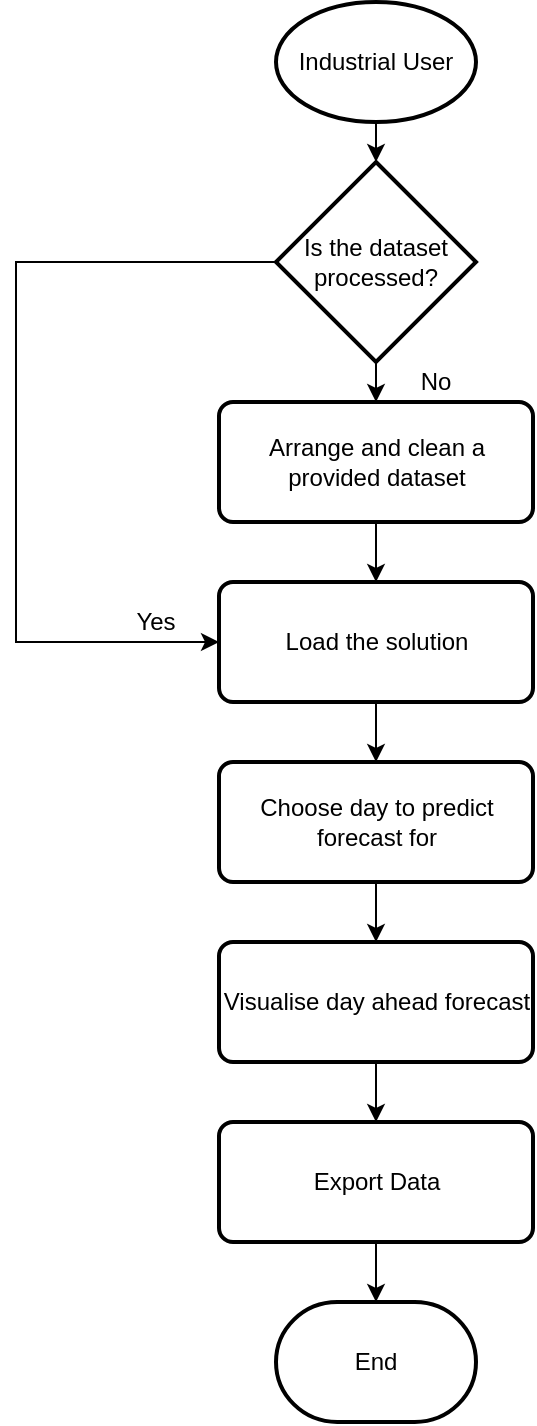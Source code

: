 <mxfile version="10.5.9"><diagram id="Jxgc05AiH9LPCl_aIh3J" name="Page-1"><mxGraphModel dx="1394" dy="715" grid="1" gridSize="10" guides="1" tooltips="1" connect="1" arrows="1" fold="1" page="1" pageScale="1" pageWidth="827" pageHeight="1169" math="0" shadow="0"><root><mxCell id="0"/><mxCell id="1" parent="0"/><mxCell id="Av43a72a1APrroW60La_-11" style="edgeStyle=orthogonalEdgeStyle;rounded=0;orthogonalLoop=1;jettySize=auto;html=1;exitX=0.5;exitY=1;exitDx=0;exitDy=0;exitPerimeter=0;" parent="1" source="Av43a72a1APrroW60La_-2" target="Av43a72a1APrroW60La_-9" edge="1"><mxGeometry relative="1" as="geometry"/></mxCell><mxCell id="Av43a72a1APrroW60La_-2" value="Industrial User&lt;br&gt;" style="strokeWidth=2;html=1;shape=mxgraph.flowchart.start_1;whiteSpace=wrap;" parent="1" vertex="1"><mxGeometry x="330" y="70" width="100" height="60" as="geometry"/></mxCell><mxCell id="Av43a72a1APrroW60La_-18" style="edgeStyle=orthogonalEdgeStyle;rounded=0;orthogonalLoop=1;jettySize=auto;html=1;exitX=0.5;exitY=1;exitDx=0;exitDy=0;entryX=0.5;entryY=0;entryDx=0;entryDy=0;" parent="1" source="Av43a72a1APrroW60La_-4" target="Av43a72a1APrroW60La_-5" edge="1"><mxGeometry relative="1" as="geometry"/></mxCell><mxCell id="Av43a72a1APrroW60La_-4" value="Load the solution&lt;br&gt;" style="rounded=1;whiteSpace=wrap;html=1;absoluteArcSize=1;arcSize=14;strokeWidth=2;" parent="1" vertex="1"><mxGeometry x="301.5" y="360" width="157" height="60" as="geometry"/></mxCell><mxCell id="Av43a72a1APrroW60La_-19" style="edgeStyle=orthogonalEdgeStyle;rounded=0;orthogonalLoop=1;jettySize=auto;html=1;exitX=0.5;exitY=1;exitDx=0;exitDy=0;entryX=0.5;entryY=0;entryDx=0;entryDy=0;" parent="1" source="Av43a72a1APrroW60La_-5" target="Av43a72a1APrroW60La_-6" edge="1"><mxGeometry relative="1" as="geometry"/></mxCell><mxCell id="Av43a72a1APrroW60La_-5" value="Choose day to predict forecast for&lt;br&gt;" style="rounded=1;whiteSpace=wrap;html=1;absoluteArcSize=1;arcSize=14;strokeWidth=2;" parent="1" vertex="1"><mxGeometry x="301.5" y="450" width="157" height="60" as="geometry"/></mxCell><mxCell id="Av43a72a1APrroW60La_-26" style="edgeStyle=orthogonalEdgeStyle;rounded=0;orthogonalLoop=1;jettySize=auto;html=1;exitX=0.5;exitY=1;exitDx=0;exitDy=0;entryX=0.5;entryY=0;entryDx=0;entryDy=0;" parent="1" source="Av43a72a1APrroW60La_-6" edge="1"><mxGeometry relative="1" as="geometry"><mxPoint x="380" y="630" as="targetPoint"/></mxGeometry></mxCell><mxCell id="Av43a72a1APrroW60La_-6" value="Visualise day ahead forecast&lt;br&gt;" style="rounded=1;whiteSpace=wrap;html=1;absoluteArcSize=1;arcSize=14;strokeWidth=2;" parent="1" vertex="1"><mxGeometry x="301.5" y="540" width="157" height="60" as="geometry"/></mxCell><mxCell id="w6ctvPn_OXcrDjn3PDDo-2" style="edgeStyle=orthogonalEdgeStyle;rounded=0;orthogonalLoop=1;jettySize=auto;html=1;exitX=0.5;exitY=1;exitDx=0;exitDy=0;" edge="1" parent="1" source="Av43a72a1APrroW60La_-7" target="w6ctvPn_OXcrDjn3PDDo-1"><mxGeometry relative="1" as="geometry"/></mxCell><mxCell id="Av43a72a1APrroW60La_-7" value="Export Data&lt;br&gt;" style="rounded=1;whiteSpace=wrap;html=1;absoluteArcSize=1;arcSize=14;strokeWidth=2;" parent="1" vertex="1"><mxGeometry x="301.5" y="630" width="157" height="60" as="geometry"/></mxCell><mxCell id="Av43a72a1APrroW60La_-15" style="edgeStyle=orthogonalEdgeStyle;rounded=0;orthogonalLoop=1;jettySize=auto;html=1;exitX=0.5;exitY=1;exitDx=0;exitDy=0;entryX=0.5;entryY=0;entryDx=0;entryDy=0;" parent="1" source="Av43a72a1APrroW60La_-8" target="Av43a72a1APrroW60La_-4" edge="1"><mxGeometry relative="1" as="geometry"/></mxCell><mxCell id="Av43a72a1APrroW60La_-8" value="Arrange and clean a provided dataset&lt;br&gt;" style="rounded=1;whiteSpace=wrap;html=1;absoluteArcSize=1;arcSize=14;strokeWidth=2;" parent="1" vertex="1"><mxGeometry x="301.5" y="270" width="157" height="60" as="geometry"/></mxCell><mxCell id="Av43a72a1APrroW60La_-12" style="edgeStyle=orthogonalEdgeStyle;rounded=0;orthogonalLoop=1;jettySize=auto;html=1;exitX=0.5;exitY=1;exitDx=0;exitDy=0;exitPerimeter=0;entryX=0.5;entryY=0;entryDx=0;entryDy=0;" parent="1" source="Av43a72a1APrroW60La_-9" target="Av43a72a1APrroW60La_-8" edge="1"><mxGeometry relative="1" as="geometry"/></mxCell><mxCell id="Av43a72a1APrroW60La_-16" style="edgeStyle=orthogonalEdgeStyle;rounded=0;orthogonalLoop=1;jettySize=auto;html=1;exitX=0;exitY=0.5;exitDx=0;exitDy=0;exitPerimeter=0;entryX=0;entryY=0.5;entryDx=0;entryDy=0;" parent="1" source="Av43a72a1APrroW60La_-9" target="Av43a72a1APrroW60La_-4" edge="1"><mxGeometry relative="1" as="geometry"><Array as="points"><mxPoint x="200" y="200"/><mxPoint x="200" y="390"/></Array></mxGeometry></mxCell><mxCell id="Av43a72a1APrroW60La_-9" value="Is the dataset processed?&lt;br&gt;" style="strokeWidth=2;html=1;shape=mxgraph.flowchart.decision;whiteSpace=wrap;" parent="1" vertex="1"><mxGeometry x="330" y="150" width="100" height="100" as="geometry"/></mxCell><mxCell id="Av43a72a1APrroW60La_-30" value="No&lt;br&gt;" style="text;html=1;strokeColor=none;fillColor=none;align=center;verticalAlign=middle;whiteSpace=wrap;rounded=0;" parent="1" vertex="1"><mxGeometry x="390" y="250" width="40" height="20" as="geometry"/></mxCell><mxCell id="Av43a72a1APrroW60La_-31" value="Yes&lt;br&gt;" style="text;html=1;strokeColor=none;fillColor=none;align=center;verticalAlign=middle;whiteSpace=wrap;rounded=0;" parent="1" vertex="1"><mxGeometry x="250" y="370" width="40" height="20" as="geometry"/></mxCell><mxCell id="w6ctvPn_OXcrDjn3PDDo-1" value="End" style="strokeWidth=2;html=1;shape=mxgraph.flowchart.terminator;whiteSpace=wrap;" vertex="1" parent="1"><mxGeometry x="330" y="720" width="100" height="60" as="geometry"/></mxCell></root></mxGraphModel></diagram></mxfile>